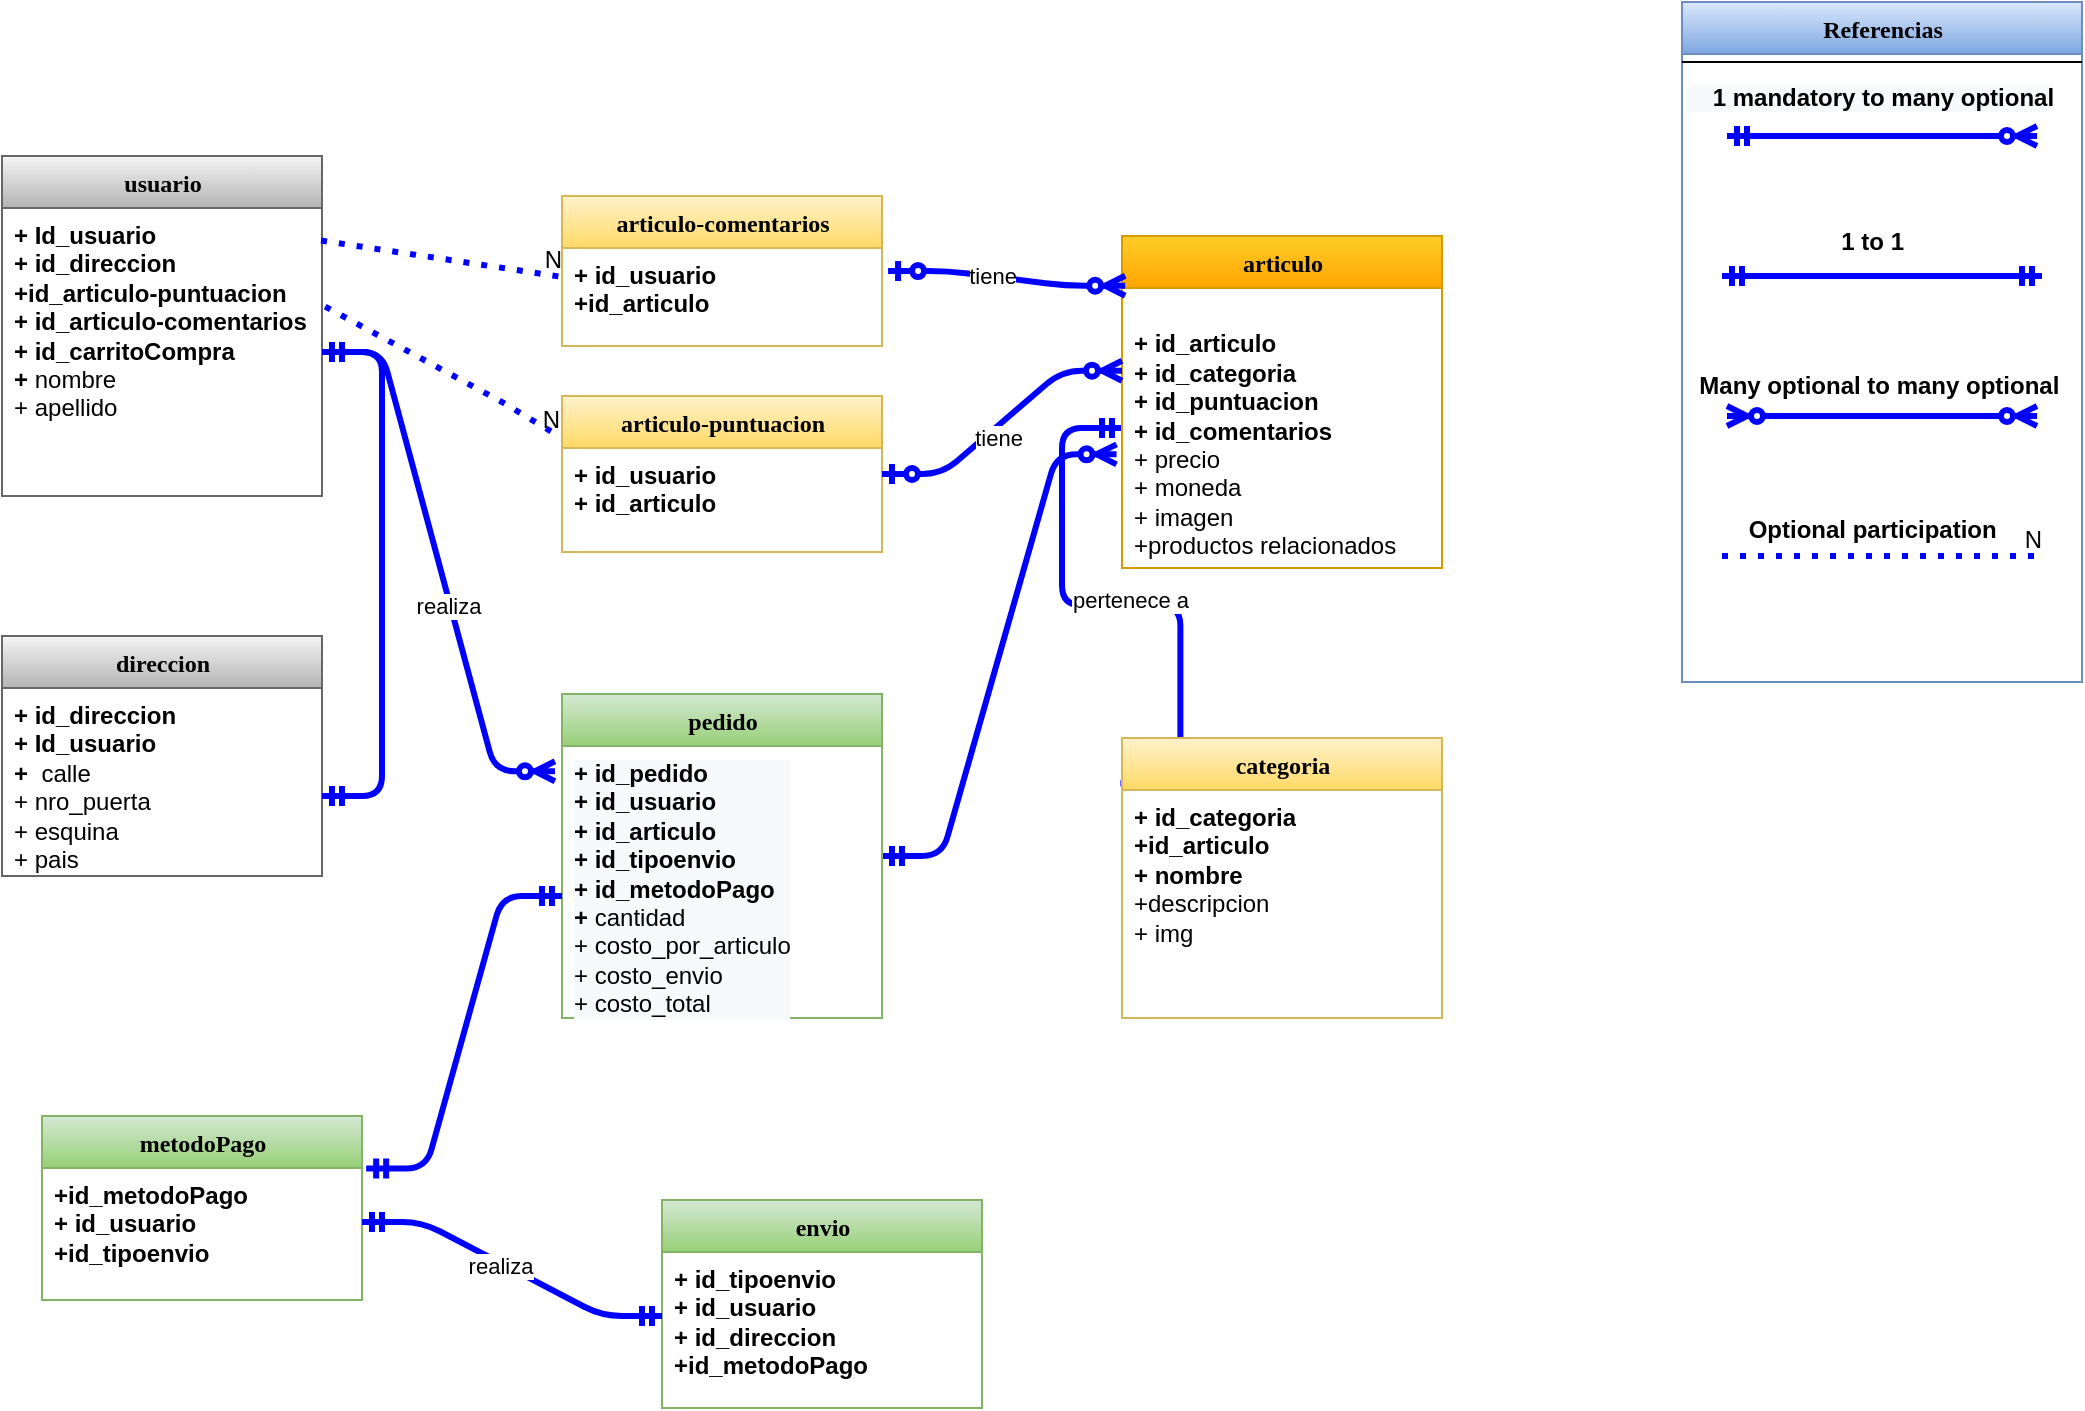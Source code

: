 <mxfile version="13.6.2" type="github">
  <diagram name="Page-1" id="6133507b-19e7-1e82-6fc7-422aa6c4b21f">
    <mxGraphModel dx="898" dy="482" grid="1" gridSize="10" guides="1" tooltips="1" connect="1" arrows="1" fold="1" page="1" pageScale="1" pageWidth="1100" pageHeight="850" background="#ffffff" math="0" shadow="0">
      <root>
        <mxCell id="0" />
        <mxCell id="1" parent="0" />
        <mxCell id="78961159f06e98e8-17" value="usuario" style="swimlane;html=1;fontStyle=1;align=center;verticalAlign=top;childLayout=stackLayout;horizontal=1;startSize=26;horizontalStack=0;resizeParent=1;resizeLast=0;collapsible=1;marginBottom=0;swimlaneFillColor=#ffffff;rounded=0;shadow=0;comic=0;labelBackgroundColor=none;strokeWidth=1;fillColor=#f5f5f5;fontFamily=Verdana;fontSize=12;strokeColor=#666666;gradientColor=#b3b3b3;" parent="1" vertex="1">
          <mxGeometry x="40" y="120" width="160" height="170" as="geometry" />
        </mxCell>
        <mxCell id="78961159f06e98e8-23" value="&lt;b&gt;+ Id_usuario&lt;br&gt;+ id_direccion&lt;br&gt;+id_articulo-puntuacion&lt;br&gt;+ id_articulo-comentarios&lt;br&gt;+ id_carritoCompra&lt;br&gt;+ &lt;/b&gt;nombre&lt;br&gt;+ apellido&lt;br&gt;&lt;br&gt;" style="text;html=1;strokeColor=none;fillColor=none;align=left;verticalAlign=top;spacingLeft=4;spacingRight=4;whiteSpace=wrap;overflow=hidden;rotatable=0;points=[[0,0.5],[1,0.5]];portConstraint=eastwest;" parent="78961159f06e98e8-17" vertex="1">
          <mxGeometry y="26" width="160" height="144" as="geometry" />
        </mxCell>
        <mxCell id="78961159f06e98e8-95" value="Referencias" style="swimlane;html=1;fontStyle=1;align=center;verticalAlign=top;childLayout=stackLayout;horizontal=1;startSize=26;horizontalStack=0;resizeParent=1;resizeLast=0;collapsible=1;marginBottom=0;swimlaneFillColor=#ffffff;rounded=0;shadow=0;comic=0;labelBackgroundColor=none;strokeWidth=1;fillColor=#dae8fc;fontFamily=Verdana;fontSize=12;gradientColor=#7ea6e0;strokeColor=#6c8ebf;" parent="1" vertex="1">
          <mxGeometry x="880" y="43" width="200" height="340" as="geometry" />
        </mxCell>
        <mxCell id="78961159f06e98e8-103" value="" style="line;html=1;strokeWidth=1;fillColor=none;align=left;verticalAlign=middle;spacingTop=-1;spacingLeft=3;spacingRight=3;rotatable=0;labelPosition=right;points=[];portConstraint=eastwest;" parent="78961159f06e98e8-95" vertex="1">
          <mxGeometry y="26" width="200" height="8" as="geometry" />
        </mxCell>
        <mxCell id="fnQmAsNqWZoXR3f6Luwj-44" value="&lt;b style=&quot;color: rgb(0 , 0 , 0) ; font-family: &amp;#34;helvetica&amp;#34; ; font-size: 12px ; font-style: normal ; letter-spacing: normal ; text-indent: 0px ; text-transform: none ; word-spacing: 0px ; background-color: rgb(248 , 249 , 250)&quot;&gt;&amp;nbsp; &amp;nbsp; 1 mandatory to many optional&lt;br&gt;&lt;br&gt;&lt;br&gt;&lt;br&gt;&lt;br&gt;&lt;div style=&quot;text-align: center&quot;&gt;&lt;b&gt;1 to 1&lt;/b&gt;&lt;/div&gt;&lt;div style=&quot;text-align: center&quot;&gt;&lt;b&gt;&lt;br&gt;&lt;/b&gt;&lt;/div&gt;&lt;div style=&quot;text-align: center&quot;&gt;&lt;b&gt;&lt;br&gt;&lt;/b&gt;&lt;/div&gt;&lt;div style=&quot;text-align: center&quot;&gt;&lt;b&gt;&lt;br&gt;&lt;/b&gt;&lt;/div&gt;&lt;div style=&quot;text-align: center&quot;&gt;&lt;b&gt;&lt;br&gt;&lt;/b&gt;&lt;/div&gt;&lt;div style=&quot;text-align: center&quot;&gt;&lt;b&gt;&amp;nbsp; Many optional to many optional&lt;/b&gt;&lt;/div&gt;&lt;div style=&quot;text-align: center&quot;&gt;&lt;b&gt;&lt;br&gt;&lt;/b&gt;&lt;/div&gt;&lt;div style=&quot;text-align: center&quot;&gt;&lt;b&gt;&lt;br&gt;&lt;/b&gt;&lt;/div&gt;&lt;div style=&quot;text-align: center&quot;&gt;&lt;b&gt;&lt;br&gt;&lt;/b&gt;&lt;/div&gt;&lt;div style=&quot;text-align: center&quot;&gt;&lt;b&gt;&lt;br&gt;&lt;/b&gt;&lt;/div&gt;&lt;div style=&quot;text-align: center&quot;&gt;&lt;b&gt;Optional participation&lt;/b&gt;&lt;/div&gt;&lt;/b&gt;" style="text;whiteSpace=wrap;html=1;" vertex="1" parent="78961159f06e98e8-95">
          <mxGeometry y="34" width="200" height="306" as="geometry" />
        </mxCell>
        <mxCell id="fnQmAsNqWZoXR3f6Luwj-35" value="" style="edgeStyle=entityRelationEdgeStyle;fontSize=12;html=1;endArrow=ERzeroToMany;startArrow=ERmandOne;strokeColor=#0000FF;strokeWidth=3;" edge="1" parent="78961159f06e98e8-95">
          <mxGeometry width="100" height="100" relative="1" as="geometry">
            <mxPoint x="22.5" y="67" as="sourcePoint" />
            <mxPoint x="177.5" y="67" as="targetPoint" />
          </mxGeometry>
        </mxCell>
        <mxCell id="fnQmAsNqWZoXR3f6Luwj-37" value="" style="edgeStyle=entityRelationEdgeStyle;fontSize=12;html=1;endArrow=ERmandOne;startArrow=ERmandOne;strokeColor=#0000FF;strokeWidth=3;" edge="1" parent="78961159f06e98e8-95">
          <mxGeometry width="100" height="100" relative="1" as="geometry">
            <mxPoint x="20" y="137" as="sourcePoint" />
            <mxPoint x="180" y="137" as="targetPoint" />
          </mxGeometry>
        </mxCell>
        <mxCell id="fnQmAsNqWZoXR3f6Luwj-41" value="" style="edgeStyle=entityRelationEdgeStyle;fontSize=12;html=1;endArrow=ERzeroToMany;endFill=1;startArrow=ERzeroToMany;strokeColor=#0000FF;strokeWidth=3;" edge="1" parent="78961159f06e98e8-95">
          <mxGeometry width="100" height="100" relative="1" as="geometry">
            <mxPoint x="22.5" y="207" as="sourcePoint" />
            <mxPoint x="177.5" y="207" as="targetPoint" />
          </mxGeometry>
        </mxCell>
        <mxCell id="fnQmAsNqWZoXR3f6Luwj-38" value="" style="endArrow=none;html=1;rounded=0;dashed=1;dashPattern=1 2;strokeColor=#0000FF;strokeWidth=3;" edge="1" parent="78961159f06e98e8-95">
          <mxGeometry relative="1" as="geometry">
            <mxPoint x="20" y="277" as="sourcePoint" />
            <mxPoint x="180" y="277" as="targetPoint" />
          </mxGeometry>
        </mxCell>
        <mxCell id="fnQmAsNqWZoXR3f6Luwj-39" value="N" style="resizable=0;html=1;align=right;verticalAlign=bottom;" connectable="0" vertex="1" parent="fnQmAsNqWZoXR3f6Luwj-38">
          <mxGeometry x="1" relative="1" as="geometry" />
        </mxCell>
        <mxCell id="fnQmAsNqWZoXR3f6Luwj-9" value="direccion" style="swimlane;html=1;fontStyle=1;align=center;verticalAlign=top;childLayout=stackLayout;horizontal=1;startSize=26;horizontalStack=0;resizeParent=1;resizeLast=0;collapsible=1;marginBottom=0;swimlaneFillColor=#ffffff;rounded=0;shadow=0;comic=0;labelBackgroundColor=none;strokeWidth=1;fillColor=#f5f5f5;fontFamily=Verdana;fontSize=12;strokeColor=#666666;gradientColor=#b3b3b3;" vertex="1" parent="1">
          <mxGeometry x="40" y="360" width="160" height="120" as="geometry" />
        </mxCell>
        <mxCell id="fnQmAsNqWZoXR3f6Luwj-10" value="&lt;b&gt;+ id_direccion&lt;br&gt;+ Id_usuario&lt;br&gt;+&amp;nbsp; &lt;/b&gt;calle&lt;br&gt;+ nro_puerta&lt;br&gt;+ esquina&lt;br&gt;+ pais" style="text;html=1;strokeColor=none;fillColor=none;align=left;verticalAlign=top;spacingLeft=4;spacingRight=4;whiteSpace=wrap;overflow=hidden;rotatable=0;points=[[0,0.5],[1,0.5]];portConstraint=eastwest;" vertex="1" parent="fnQmAsNqWZoXR3f6Luwj-9">
          <mxGeometry y="26" width="160" height="94" as="geometry" />
        </mxCell>
        <mxCell id="fnQmAsNqWZoXR3f6Luwj-11" value="" style="edgeStyle=entityRelationEdgeStyle;fontSize=12;html=1;endArrow=ERzeroToMany;startArrow=ERmandOne;strokeColor=#0000FF;strokeWidth=3;entryX=-0.022;entryY=0.093;entryDx=0;entryDy=0;entryPerimeter=0;exitX=1;exitY=0.5;exitDx=0;exitDy=0;" edge="1" parent="1" source="78961159f06e98e8-23" target="fnQmAsNqWZoXR3f6Luwj-6">
          <mxGeometry width="100" height="100" relative="1" as="geometry">
            <mxPoint x="200" y="286" as="sourcePoint" />
            <mxPoint x="300" y="186" as="targetPoint" />
          </mxGeometry>
        </mxCell>
        <mxCell id="fnQmAsNqWZoXR3f6Luwj-33" value="realiza" style="edgeLabel;html=1;align=center;verticalAlign=middle;resizable=0;points=[];" vertex="1" connectable="0" parent="fnQmAsNqWZoXR3f6Luwj-11">
          <mxGeometry x="0.158" y="-1" relative="1" as="geometry">
            <mxPoint as="offset" />
          </mxGeometry>
        </mxCell>
        <mxCell id="fnQmAsNqWZoXR3f6Luwj-12" value="" style="edgeStyle=entityRelationEdgeStyle;fontSize=12;html=1;endArrow=ERzeroToMany;startArrow=ERmandOne;strokeColor=#0000FF;strokeWidth=3;entryX=-0.017;entryY=0.594;entryDx=0;entryDy=0;entryPerimeter=0;" edge="1" parent="1" source="fnQmAsNqWZoXR3f6Luwj-7" target="78961159f06e98e8-44">
          <mxGeometry width="100" height="100" relative="1" as="geometry">
            <mxPoint x="330" y="500" as="sourcePoint" />
            <mxPoint x="330" y="425" as="targetPoint" />
          </mxGeometry>
        </mxCell>
        <mxCell id="fnQmAsNqWZoXR3f6Luwj-7" value="pedido" style="swimlane;html=1;fontStyle=1;align=center;verticalAlign=top;childLayout=stackLayout;horizontal=1;startSize=26;horizontalStack=0;resizeParent=1;resizeLast=0;collapsible=1;marginBottom=0;swimlaneFillColor=#ffffff;rounded=0;shadow=0;comic=0;labelBackgroundColor=none;strokeWidth=1;fillColor=#d5e8d4;fontFamily=Verdana;fontSize=12;strokeColor=#82b366;gradientColor=#97d077;" vertex="1" parent="1">
          <mxGeometry x="320" y="389" width="160" height="162" as="geometry" />
        </mxCell>
        <mxCell id="fnQmAsNqWZoXR3f6Luwj-6" value="&lt;p style=&quot;color: rgb(0 , 0 , 0) ; font-family: &amp;#34;helvetica&amp;#34; ; font-size: 12px ; font-style: normal ; letter-spacing: normal ; text-align: left ; text-indent: 0px ; text-transform: none ; word-spacing: 0px ; background-color: rgb(248 , 249 , 250) ; margin: 0px 0px 0px 4px&quot;&gt;&lt;b&gt;+ id_pedido&lt;/b&gt;&lt;b&gt;&lt;br&gt;&lt;/b&gt;&lt;/p&gt;&lt;p style=&quot;color: rgb(0 , 0 , 0) ; font-family: &amp;#34;helvetica&amp;#34; ; font-size: 12px ; font-style: normal ; letter-spacing: normal ; text-align: left ; text-indent: 0px ; text-transform: none ; word-spacing: 0px ; background-color: rgb(248 , 249 , 250) ; margin: 0px 0px 0px 4px&quot;&gt;&lt;b&gt;+ id_usuario&lt;/b&gt;&lt;/p&gt;&lt;p style=&quot;color: rgb(0 , 0 , 0) ; font-family: &amp;#34;helvetica&amp;#34; ; font-size: 12px ; font-style: normal ; letter-spacing: normal ; text-align: left ; text-indent: 0px ; text-transform: none ; word-spacing: 0px ; background-color: rgb(248 , 249 , 250) ; margin: 0px 0px 0px 4px&quot;&gt;&lt;b&gt;+ id_articulo&lt;/b&gt;&lt;/p&gt;&lt;p style=&quot;color: rgb(0 , 0 , 0) ; font-family: &amp;#34;helvetica&amp;#34; ; font-size: 12px ; font-style: normal ; letter-spacing: normal ; text-align: left ; text-indent: 0px ; text-transform: none ; word-spacing: 0px ; background-color: rgb(248 , 249 , 250) ; margin: 0px 0px 0px 4px&quot;&gt;&lt;b&gt;+ id_tipoenvio&lt;/b&gt;&lt;br&gt;&lt;/p&gt;&lt;p style=&quot;color: rgb(0 , 0 , 0) ; font-family: &amp;#34;helvetica&amp;#34; ; font-size: 12px ; font-style: normal ; letter-spacing: normal ; text-align: left ; text-indent: 0px ; text-transform: none ; word-spacing: 0px ; background-color: rgb(248 , 249 , 250) ; margin: 0px 0px 0px 4px&quot;&gt;&lt;b&gt;+ id_metodoPago&lt;/b&gt;&lt;/p&gt;&lt;p style=&quot;color: rgb(0 , 0 , 0) ; font-family: &amp;#34;helvetica&amp;#34; ; font-size: 12px ; font-style: normal ; letter-spacing: normal ; text-align: left ; text-indent: 0px ; text-transform: none ; word-spacing: 0px ; background-color: rgb(248 , 249 , 250) ; margin: 0px 0px 0px 4px&quot;&gt;&lt;b&gt;+&lt;/b&gt;&amp;nbsp;cantidad&lt;/p&gt;&lt;p style=&quot;color: rgb(0 , 0 , 0) ; font-family: &amp;#34;helvetica&amp;#34; ; font-size: 12px ; font-style: normal ; letter-spacing: normal ; text-align: left ; text-indent: 0px ; text-transform: none ; word-spacing: 0px ; background-color: rgb(248 , 249 , 250) ; margin: 0px 0px 0px 4px&quot;&gt;+ costo_por_articulo&lt;/p&gt;&lt;p style=&quot;color: rgb(0 , 0 , 0) ; font-family: &amp;#34;helvetica&amp;#34; ; font-size: 12px ; font-style: normal ; letter-spacing: normal ; text-align: left ; text-indent: 0px ; text-transform: none ; word-spacing: 0px ; background-color: rgb(248 , 249 , 250) ; margin: 0px 0px 0px 4px&quot;&gt;+ costo_envio&lt;/p&gt;&lt;p style=&quot;color: rgb(0 , 0 , 0) ; font-family: &amp;#34;helvetica&amp;#34; ; font-size: 12px ; font-style: normal ; letter-spacing: normal ; text-align: left ; text-indent: 0px ; text-transform: none ; word-spacing: 0px ; background-color: rgb(248 , 249 , 250) ; margin: 0px 0px 0px 4px&quot;&gt;+ costo_total&lt;/p&gt;" style="text;whiteSpace=wrap;html=1;" vertex="1" parent="fnQmAsNqWZoXR3f6Luwj-7">
          <mxGeometry y="26" width="160" height="136" as="geometry" />
        </mxCell>
        <mxCell id="fnQmAsNqWZoXR3f6Luwj-17" value="" style="edgeStyle=entityRelationEdgeStyle;fontSize=12;html=1;endArrow=ERmandOne;startArrow=ERmandOne;strokeColor=#0000FF;strokeWidth=3;entryX=-0.005;entryY=-0.03;entryDx=0;entryDy=0;entryPerimeter=0;" edge="1" parent="1" source="78961159f06e98e8-44" target="g8U_BRg9vKX1-nAUUA79-7">
          <mxGeometry width="100" height="100" relative="1" as="geometry">
            <mxPoint x="560" y="270" as="sourcePoint" />
            <mxPoint x="660" y="170" as="targetPoint" />
          </mxGeometry>
        </mxCell>
        <mxCell id="fnQmAsNqWZoXR3f6Luwj-21" value="pertenece a" style="edgeLabel;html=1;align=center;verticalAlign=middle;resizable=0;points=[];" vertex="1" connectable="0" parent="fnQmAsNqWZoXR3f6Luwj-17">
          <mxGeometry x="0.027" y="3" relative="1" as="geometry">
            <mxPoint as="offset" />
          </mxGeometry>
        </mxCell>
        <mxCell id="fnQmAsNqWZoXR3f6Luwj-18" value="" style="edgeStyle=entityRelationEdgeStyle;fontSize=12;html=1;endArrow=ERmandOne;startArrow=ERmandOne;strokeColor=#0000FF;strokeWidth=3;exitX=1;exitY=0.574;exitDx=0;exitDy=0;exitPerimeter=0;" edge="1" parent="1" source="fnQmAsNqWZoXR3f6Luwj-10" target="78961159f06e98e8-23">
          <mxGeometry width="100" height="100" relative="1" as="geometry">
            <mxPoint x="130" y="332.5" as="sourcePoint" />
            <mxPoint x="230" y="232.5" as="targetPoint" />
          </mxGeometry>
        </mxCell>
        <mxCell id="78961159f06e98e8-82" value="articulo-comentarios" style="swimlane;html=1;fontStyle=1;align=center;verticalAlign=top;childLayout=stackLayout;horizontal=1;startSize=26;horizontalStack=0;resizeParent=1;resizeLast=0;collapsible=1;marginBottom=0;swimlaneFillColor=#ffffff;rounded=0;shadow=0;comic=0;labelBackgroundColor=none;strokeWidth=1;fillColor=#fff2cc;fontFamily=Verdana;fontSize=12;strokeColor=#d6b656;gradientColor=#ffd966;" parent="1" vertex="1">
          <mxGeometry x="320" y="140" width="160" height="75" as="geometry" />
        </mxCell>
        <mxCell id="78961159f06e98e8-84" value="&lt;b&gt;+ id_usuario&lt;br&gt;+id_articulo&lt;/b&gt;" style="text;html=1;strokeColor=none;fillColor=none;align=left;verticalAlign=top;spacingLeft=4;spacingRight=4;whiteSpace=wrap;overflow=hidden;rotatable=0;points=[[0,0.5],[1,0.5]];portConstraint=eastwest;" parent="78961159f06e98e8-82" vertex="1">
          <mxGeometry y="26" width="160" height="44" as="geometry" />
        </mxCell>
        <mxCell id="78961159f06e98e8-43" value="articulo" style="swimlane;html=1;fontStyle=1;align=center;verticalAlign=top;childLayout=stackLayout;horizontal=1;startSize=26;horizontalStack=0;resizeParent=1;resizeLast=0;collapsible=1;marginBottom=0;swimlaneFillColor=#ffffff;rounded=0;shadow=0;comic=0;labelBackgroundColor=none;strokeWidth=1;fillColor=#ffcd28;fontFamily=Verdana;fontSize=12;strokeColor=#d79b00;gradientColor=#ffa500;" parent="1" vertex="1">
          <mxGeometry x="600" y="160.0" width="160" height="166" as="geometry" />
        </mxCell>
        <mxCell id="78961159f06e98e8-44" value="&lt;br&gt;+ id_articulo&lt;br&gt;+ id_categoria&lt;br&gt;+ id_puntuacion&lt;br&gt;+ id_comentarios&lt;br&gt;&lt;span style=&quot;font-weight: normal&quot;&gt;+ precio&lt;/span&gt;&lt;br&gt;&lt;span style=&quot;font-weight: normal&quot;&gt;+ moneda&lt;/span&gt;&lt;br&gt;&lt;span style=&quot;font-weight: normal&quot;&gt;+ imagen&lt;/span&gt;&lt;br&gt;&lt;span style=&quot;font-weight: normal&quot;&gt;+productos relacionados&lt;/span&gt;" style="text;html=1;strokeColor=none;fillColor=none;align=left;verticalAlign=top;spacingLeft=4;spacingRight=4;whiteSpace=wrap;overflow=hidden;rotatable=0;points=[[0,0.5],[1,0.5]];portConstraint=eastwest;fontStyle=1" parent="78961159f06e98e8-43" vertex="1">
          <mxGeometry y="26" width="160" height="140" as="geometry" />
        </mxCell>
        <mxCell id="235556782a83e6d0-1" value="envio" style="swimlane;html=1;fontStyle=1;align=center;verticalAlign=top;childLayout=stackLayout;horizontal=1;startSize=26;horizontalStack=0;resizeParent=1;resizeLast=0;collapsible=1;marginBottom=0;swimlaneFillColor=#ffffff;rounded=0;shadow=0;comic=0;labelBackgroundColor=none;strokeWidth=1;fillColor=#d5e8d4;fontFamily=Verdana;fontSize=12;strokeColor=#82b366;gradientColor=#97d077;" parent="1" vertex="1">
          <mxGeometry x="370" y="642" width="160" height="104" as="geometry" />
        </mxCell>
        <mxCell id="235556782a83e6d0-2" value="&lt;b&gt;+ id_tipoenvio&lt;br&gt;+ id_usuario&lt;/b&gt;&lt;br&gt;&lt;b&gt;+ id_direccion&lt;br&gt;+id_metodoPago&lt;br&gt;&lt;/b&gt;" style="text;html=1;strokeColor=none;fillColor=none;align=left;verticalAlign=top;spacingLeft=4;spacingRight=4;whiteSpace=wrap;overflow=hidden;rotatable=0;points=[[0,0.5],[1,0.5]];portConstraint=eastwest;" parent="235556782a83e6d0-1" vertex="1">
          <mxGeometry y="26" width="160" height="64" as="geometry" />
        </mxCell>
        <mxCell id="78961159f06e98e8-69" value="metodoPago" style="swimlane;html=1;fontStyle=1;align=center;verticalAlign=top;childLayout=stackLayout;horizontal=1;startSize=26;horizontalStack=0;resizeParent=1;resizeLast=0;collapsible=1;marginBottom=0;swimlaneFillColor=#ffffff;rounded=0;shadow=0;comic=0;labelBackgroundColor=none;strokeWidth=1;fillColor=#d5e8d4;fontFamily=Verdana;fontSize=12;strokeColor=#82b366;gradientColor=#97d077;" parent="1" vertex="1">
          <mxGeometry x="60" y="600" width="160" height="92" as="geometry" />
        </mxCell>
        <mxCell id="78961159f06e98e8-70" value="&lt;b&gt;+id_metodoPago&lt;br&gt;+ id_usuario&lt;br&gt;+id_tipoenvio&lt;br&gt;&lt;br&gt;&lt;/b&gt;" style="text;html=1;strokeColor=none;fillColor=none;align=left;verticalAlign=top;spacingLeft=4;spacingRight=4;whiteSpace=wrap;overflow=hidden;rotatable=0;points=[[0,0.5],[1,0.5]];portConstraint=eastwest;" parent="78961159f06e98e8-69" vertex="1">
          <mxGeometry y="26" width="160" height="54" as="geometry" />
        </mxCell>
        <mxCell id="fnQmAsNqWZoXR3f6Luwj-19" value="" style="edgeStyle=entityRelationEdgeStyle;fontSize=12;html=1;endArrow=ERmandOne;startArrow=ERmandOne;strokeColor=#0000FF;strokeWidth=3;exitX=1.013;exitY=0.005;exitDx=0;exitDy=0;exitPerimeter=0;" edge="1" parent="1" source="78961159f06e98e8-70">
          <mxGeometry width="100" height="100" relative="1" as="geometry">
            <mxPoint x="220" y="590" as="sourcePoint" />
            <mxPoint x="320" y="490" as="targetPoint" />
          </mxGeometry>
        </mxCell>
        <mxCell id="fnQmAsNqWZoXR3f6Luwj-20" value="" style="edgeStyle=entityRelationEdgeStyle;fontSize=12;html=1;endArrow=ERmandOne;startArrow=ERmandOne;strokeColor=#0000FF;strokeWidth=3;exitX=1;exitY=0.5;exitDx=0;exitDy=0;entryX=0;entryY=0.5;entryDx=0;entryDy=0;" edge="1" parent="1" source="78961159f06e98e8-70" target="235556782a83e6d0-2">
          <mxGeometry width="100" height="100" relative="1" as="geometry">
            <mxPoint x="210.0" y="666.27" as="sourcePoint" />
            <mxPoint x="307.92" y="530" as="targetPoint" />
          </mxGeometry>
        </mxCell>
        <mxCell id="fnQmAsNqWZoXR3f6Luwj-34" value="realiza" style="edgeLabel;html=1;align=center;verticalAlign=middle;resizable=0;points=[];" vertex="1" connectable="0" parent="fnQmAsNqWZoXR3f6Luwj-20">
          <mxGeometry x="-0.085" y="-1" relative="1" as="geometry">
            <mxPoint as="offset" />
          </mxGeometry>
        </mxCell>
        <mxCell id="78961159f06e98e8-108" value="articulo-puntuacion" style="swimlane;html=1;fontStyle=1;align=center;verticalAlign=top;childLayout=stackLayout;horizontal=1;startSize=26;horizontalStack=0;resizeParent=1;resizeLast=0;collapsible=1;marginBottom=0;swimlaneFillColor=#ffffff;rounded=0;shadow=0;comic=0;labelBackgroundColor=none;strokeWidth=1;fillColor=#fff2cc;fontFamily=Verdana;fontSize=12;strokeColor=#d6b656;gradientColor=#ffd966;" parent="1" vertex="1">
          <mxGeometry x="320" y="240" width="160" height="78" as="geometry" />
        </mxCell>
        <mxCell id="g8U_BRg9vKX1-nAUUA79-5" value="&lt;b&gt;+ id_usuario&lt;br&gt;+ id_articulo&lt;/b&gt;" style="text;html=1;strokeColor=none;fillColor=none;align=left;verticalAlign=top;spacingLeft=4;spacingRight=4;whiteSpace=wrap;overflow=hidden;rotatable=0;points=[[0,0.5],[1,0.5]];portConstraint=eastwest;" parent="78961159f06e98e8-108" vertex="1">
          <mxGeometry y="26" width="160" height="44" as="geometry" />
        </mxCell>
        <mxCell id="g8U_BRg9vKX1-nAUUA79-6" value="categoria" style="swimlane;html=1;fontStyle=1;align=center;verticalAlign=top;childLayout=stackLayout;horizontal=1;startSize=26;horizontalStack=0;resizeParent=1;resizeLast=0;collapsible=1;marginBottom=0;swimlaneFillColor=#ffffff;rounded=0;shadow=0;comic=0;labelBackgroundColor=none;strokeWidth=1;fillColor=#fff2cc;fontFamily=Verdana;fontSize=12;strokeColor=#d6b656;gradientColor=#ffd966;" parent="1" vertex="1">
          <mxGeometry x="600" y="411" width="160" height="140" as="geometry" />
        </mxCell>
        <mxCell id="g8U_BRg9vKX1-nAUUA79-7" value="&lt;b&gt;+ id_categoria&lt;br&gt;+id_articulo&lt;br&gt;+ nombre&lt;/b&gt;&lt;br&gt;+descripcion&lt;br&gt;+ img" style="text;html=1;strokeColor=none;fillColor=none;align=left;verticalAlign=top;spacingLeft=4;spacingRight=4;whiteSpace=wrap;overflow=hidden;rotatable=0;points=[[0,0.5],[1,0.5]];portConstraint=eastwest;" parent="g8U_BRg9vKX1-nAUUA79-6" vertex="1">
          <mxGeometry y="26" width="160" height="114" as="geometry" />
        </mxCell>
        <mxCell id="fnQmAsNqWZoXR3f6Luwj-27" value="" style="endArrow=none;html=1;rounded=0;dashed=1;dashPattern=1 2;strokeColor=#0000FF;strokeWidth=3;exitX=1.01;exitY=0.391;exitDx=0;exitDy=0;entryX=-0.003;entryY=0.039;entryDx=0;entryDy=0;entryPerimeter=0;exitPerimeter=0;" edge="1" parent="1">
          <mxGeometry relative="1" as="geometry">
            <mxPoint x="201.6" y="195.304" as="sourcePoint" />
            <mxPoint x="319.52" y="260.716" as="targetPoint" />
            <Array as="points">
              <mxPoint x="290" y="243" />
            </Array>
          </mxGeometry>
        </mxCell>
        <mxCell id="fnQmAsNqWZoXR3f6Luwj-28" value="N" style="resizable=0;html=1;align=right;verticalAlign=bottom;" connectable="0" vertex="1" parent="fnQmAsNqWZoXR3f6Luwj-27">
          <mxGeometry x="1" relative="1" as="geometry" />
        </mxCell>
        <mxCell id="fnQmAsNqWZoXR3f6Luwj-25" value="" style="endArrow=none;html=1;rounded=0;dashed=1;dashPattern=1 2;strokeColor=#0000FF;strokeWidth=3;entryX=0.001;entryY=0.329;entryDx=0;entryDy=0;entryPerimeter=0;exitX=0.997;exitY=0.113;exitDx=0;exitDy=0;exitPerimeter=0;" edge="1" parent="1" source="78961159f06e98e8-23" target="78961159f06e98e8-84">
          <mxGeometry relative="1" as="geometry">
            <mxPoint x="482" y="120" as="sourcePoint" />
            <mxPoint x="600" y="202.5" as="targetPoint" />
            <Array as="points" />
          </mxGeometry>
        </mxCell>
        <mxCell id="fnQmAsNqWZoXR3f6Luwj-26" value="N" style="resizable=0;html=1;align=right;verticalAlign=bottom;" connectable="0" vertex="1" parent="fnQmAsNqWZoXR3f6Luwj-25">
          <mxGeometry x="1" relative="1" as="geometry" />
        </mxCell>
        <mxCell id="fnQmAsNqWZoXR3f6Luwj-29" value="" style="edgeStyle=entityRelationEdgeStyle;fontSize=12;html=1;endArrow=ERzeroToMany;startArrow=ERzeroToOne;strokeColor=#0000FF;strokeWidth=3;entryX=0.01;entryY=-0.008;entryDx=0;entryDy=0;entryPerimeter=0;exitX=1.019;exitY=0.262;exitDx=0;exitDy=0;exitPerimeter=0;" edge="1" parent="1" source="78961159f06e98e8-84" target="78961159f06e98e8-44">
          <mxGeometry width="100" height="100" relative="1" as="geometry">
            <mxPoint x="410" y="260" as="sourcePoint" />
            <mxPoint x="510" y="160" as="targetPoint" />
          </mxGeometry>
        </mxCell>
        <mxCell id="fnQmAsNqWZoXR3f6Luwj-31" value="tiene" style="edgeLabel;html=1;align=center;verticalAlign=middle;resizable=0;points=[];" vertex="1" connectable="0" parent="fnQmAsNqWZoXR3f6Luwj-29">
          <mxGeometry x="-0.132" relative="1" as="geometry">
            <mxPoint as="offset" />
          </mxGeometry>
        </mxCell>
        <mxCell id="fnQmAsNqWZoXR3f6Luwj-30" value="" style="edgeStyle=entityRelationEdgeStyle;fontSize=12;html=1;endArrow=ERzeroToMany;startArrow=ERzeroToOne;strokeColor=#0000FF;strokeWidth=3;entryX=0.01;entryY=-0.008;entryDx=0;entryDy=0;entryPerimeter=0;" edge="1" parent="1" source="78961159f06e98e8-108">
          <mxGeometry width="100" height="100" relative="1" as="geometry">
            <mxPoint x="481.44" y="219.998" as="sourcePoint" />
            <mxPoint x="600.0" y="227.35" as="targetPoint" />
          </mxGeometry>
        </mxCell>
        <mxCell id="fnQmAsNqWZoXR3f6Luwj-32" value="tiene" style="edgeLabel;html=1;align=center;verticalAlign=middle;resizable=0;points=[];" vertex="1" connectable="0" parent="fnQmAsNqWZoXR3f6Luwj-30">
          <mxGeometry x="-0.093" y="-4" relative="1" as="geometry">
            <mxPoint as="offset" />
          </mxGeometry>
        </mxCell>
      </root>
    </mxGraphModel>
  </diagram>
</mxfile>
